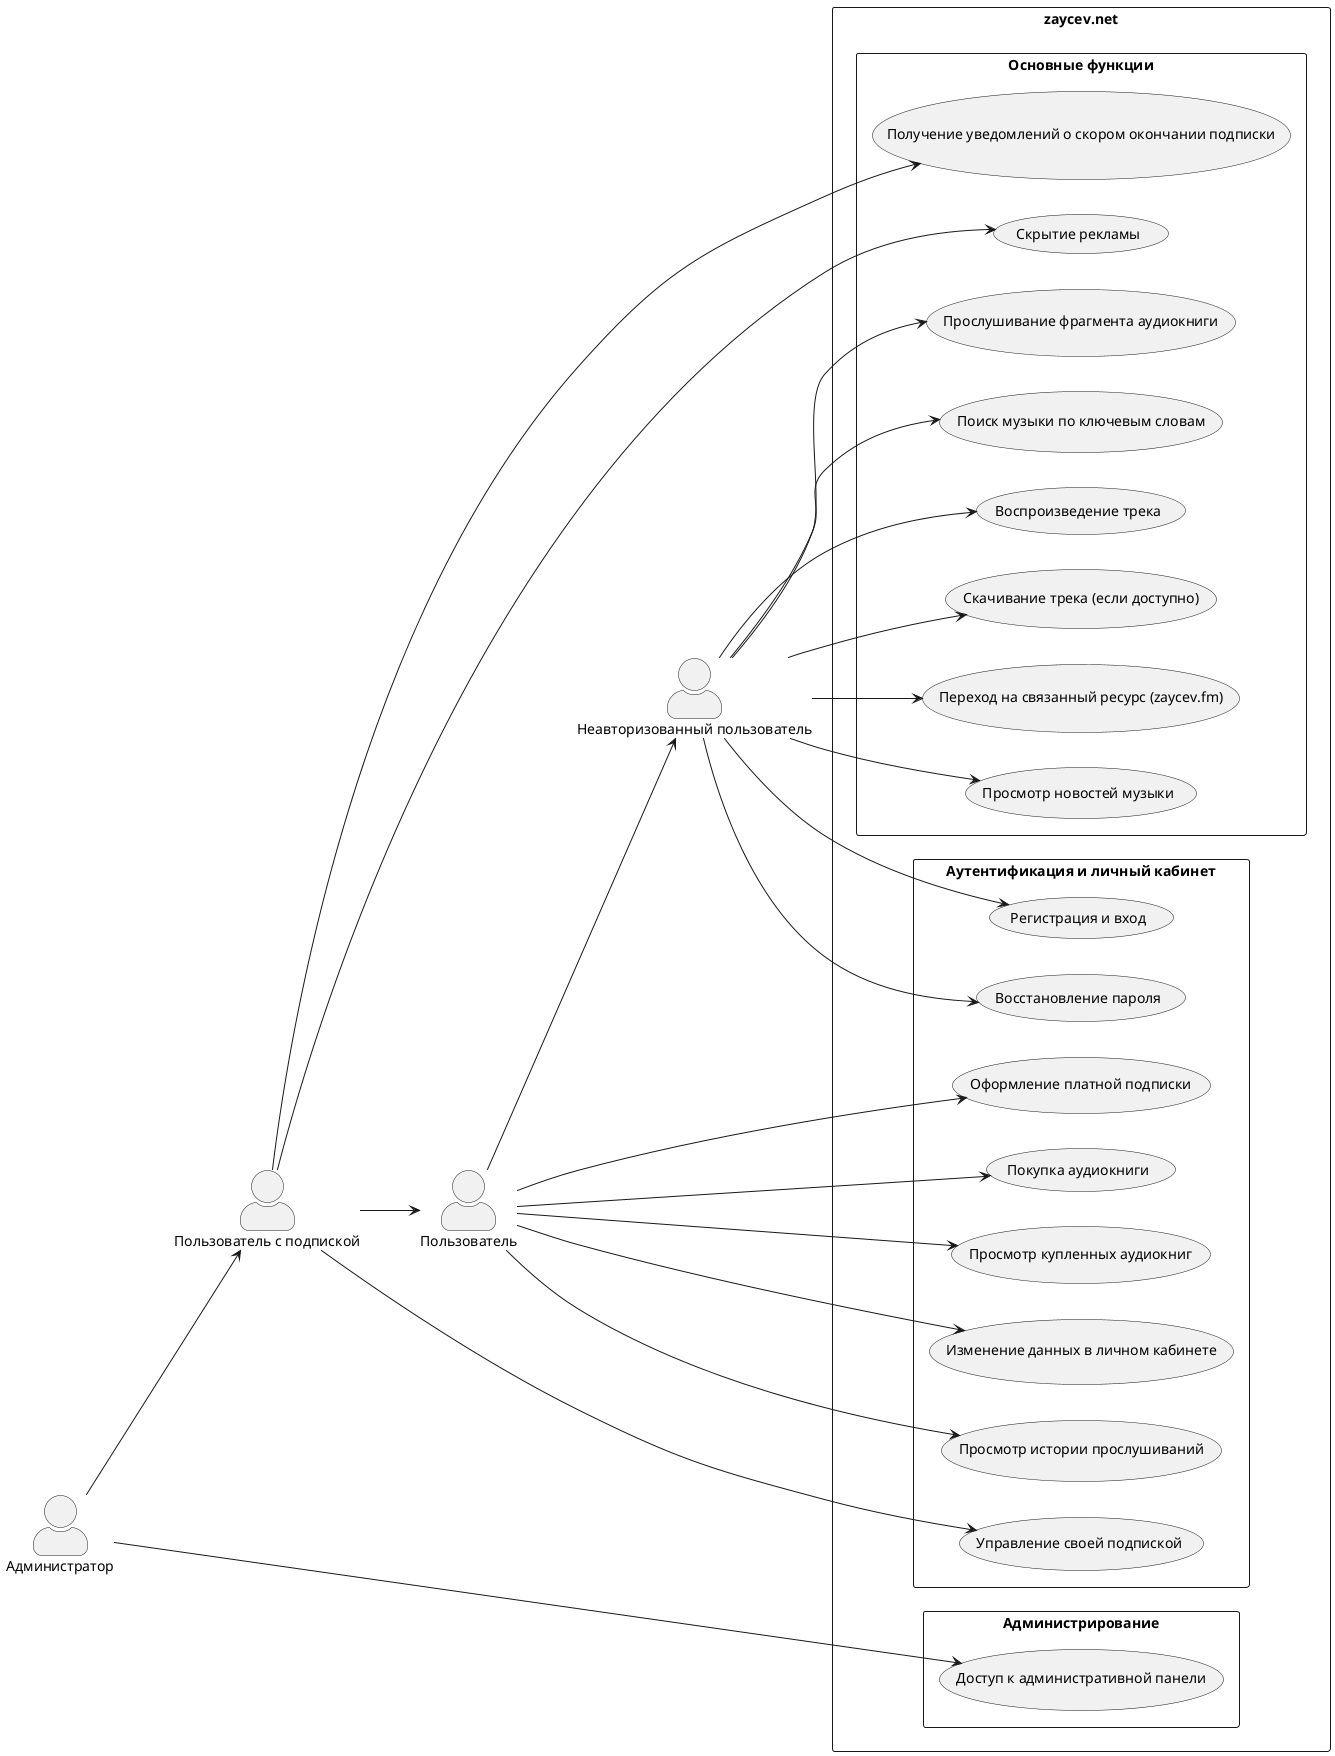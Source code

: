 @startuml usecase
left to right direction
skinparam packageStyle rectangle
skinparam actorStyle awesome

actor "Неавторизованный пользователь" as Guest
actor "Пользователь" as User
actor "Пользователь с подпиской" as PaidUser
actor "Администратор" as Admin

package "zaycev.net" {
    rectangle "Администрирование" {
        usecase "Доступ к административной панели" as UC6
    }

    rectangle "Аутентификация и личный кабинет" {
        usecase "Регистрация и вход" as UC4
        usecase "Восстановление пароля" as UC5
        usecase "Изменение данных в личном кабинете" as UC17
        usecase "Просмотр истории прослушиваний" as UC7
        usecase "Оформление платной подписки" as UC8
        usecase "Управление своей подпиской" as UC9
        usecase "Покупка аудиокниги" as UC15
        usecase "Просмотр купленных аудиокниг" as UC16
    }

    rectangle "Основные функции" {
        usecase "Скрытие рекламы" as UC10
        usecase "Получение уведомлений о скором окончании подписки" as UC11
        usecase "Переход на связанный ресурс (zaycev.fm)" as UC12
        usecase "Просмотр новостей музыки" as UC13
        usecase "Прослушивание фрагмента аудиокниги" as UC14
        usecase "Поиск музыки по ключевым словам" as UC1
        usecase "Воспроизведение трека" as UC2
        usecase "Скачивание трека (если доступно)" as UC3
    }
}

Admin --> PaidUser
PaidUser --> User
User --> Guest

Admin --> UC6

Guest --> UC4
Guest --> UC5
User --> UC17
User --> UC7
User --> UC8
PaidUser --> UC9
User --> UC15
User --> UC16

PaidUser --> UC10
PaidUser --> UC11
Guest --> UC12
Guest --> UC13
Guest --> UC14
Guest --> UC1
Guest --> UC2
Guest --> UC3

@enduml